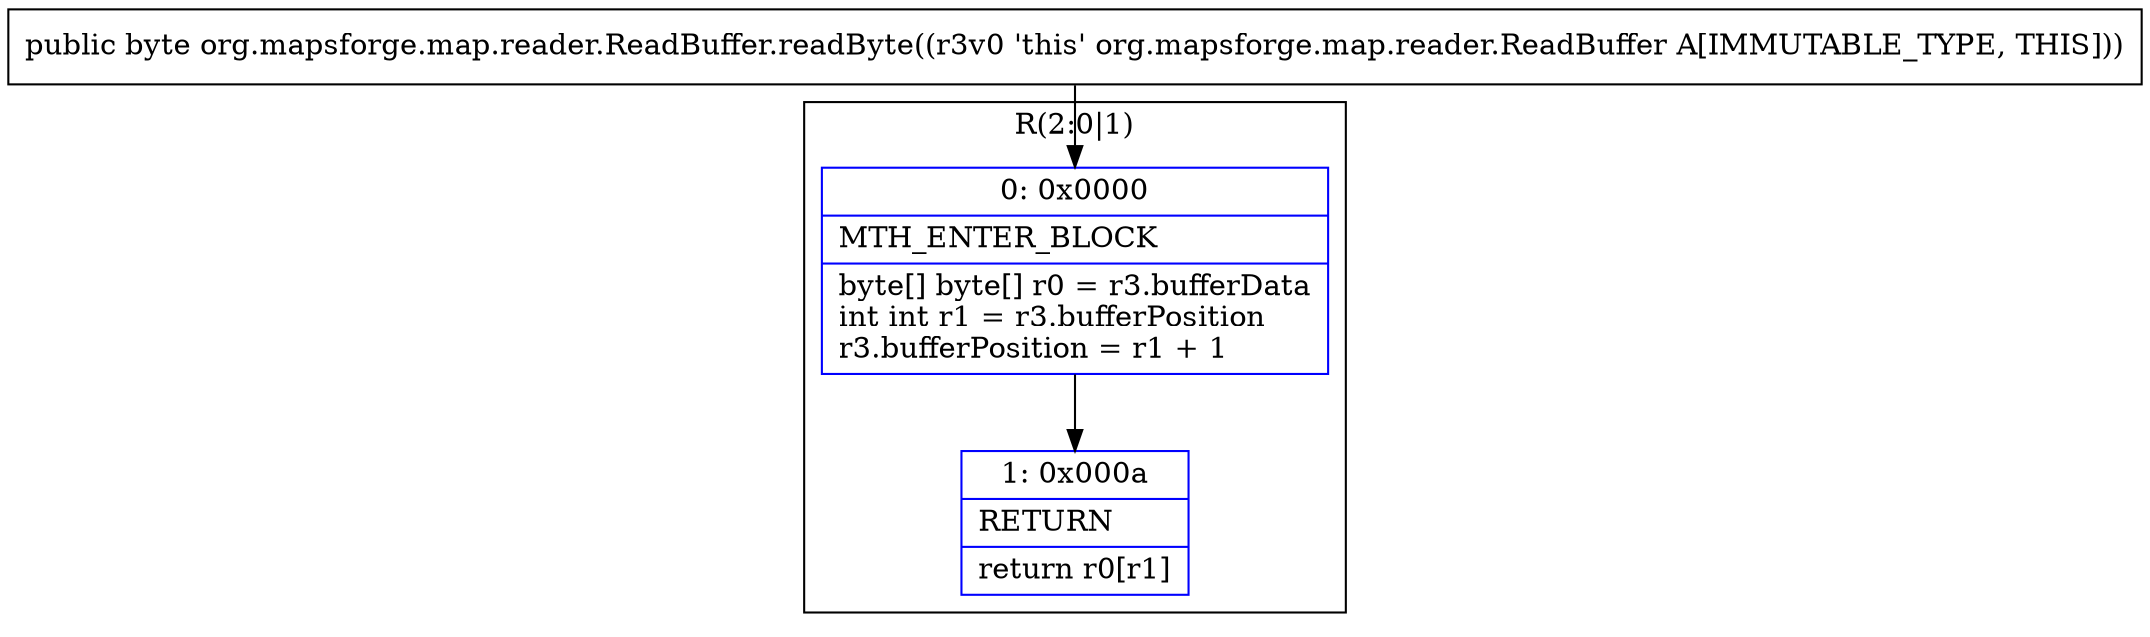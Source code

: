 digraph "CFG fororg.mapsforge.map.reader.ReadBuffer.readByte()B" {
subgraph cluster_Region_1899460474 {
label = "R(2:0|1)";
node [shape=record,color=blue];
Node_0 [shape=record,label="{0\:\ 0x0000|MTH_ENTER_BLOCK\l|byte[] byte[] r0 = r3.bufferData\lint int r1 = r3.bufferPosition\lr3.bufferPosition = r1 + 1\l}"];
Node_1 [shape=record,label="{1\:\ 0x000a|RETURN\l|return r0[r1]\l}"];
}
MethodNode[shape=record,label="{public byte org.mapsforge.map.reader.ReadBuffer.readByte((r3v0 'this' org.mapsforge.map.reader.ReadBuffer A[IMMUTABLE_TYPE, THIS])) }"];
MethodNode -> Node_0;
Node_0 -> Node_1;
}

